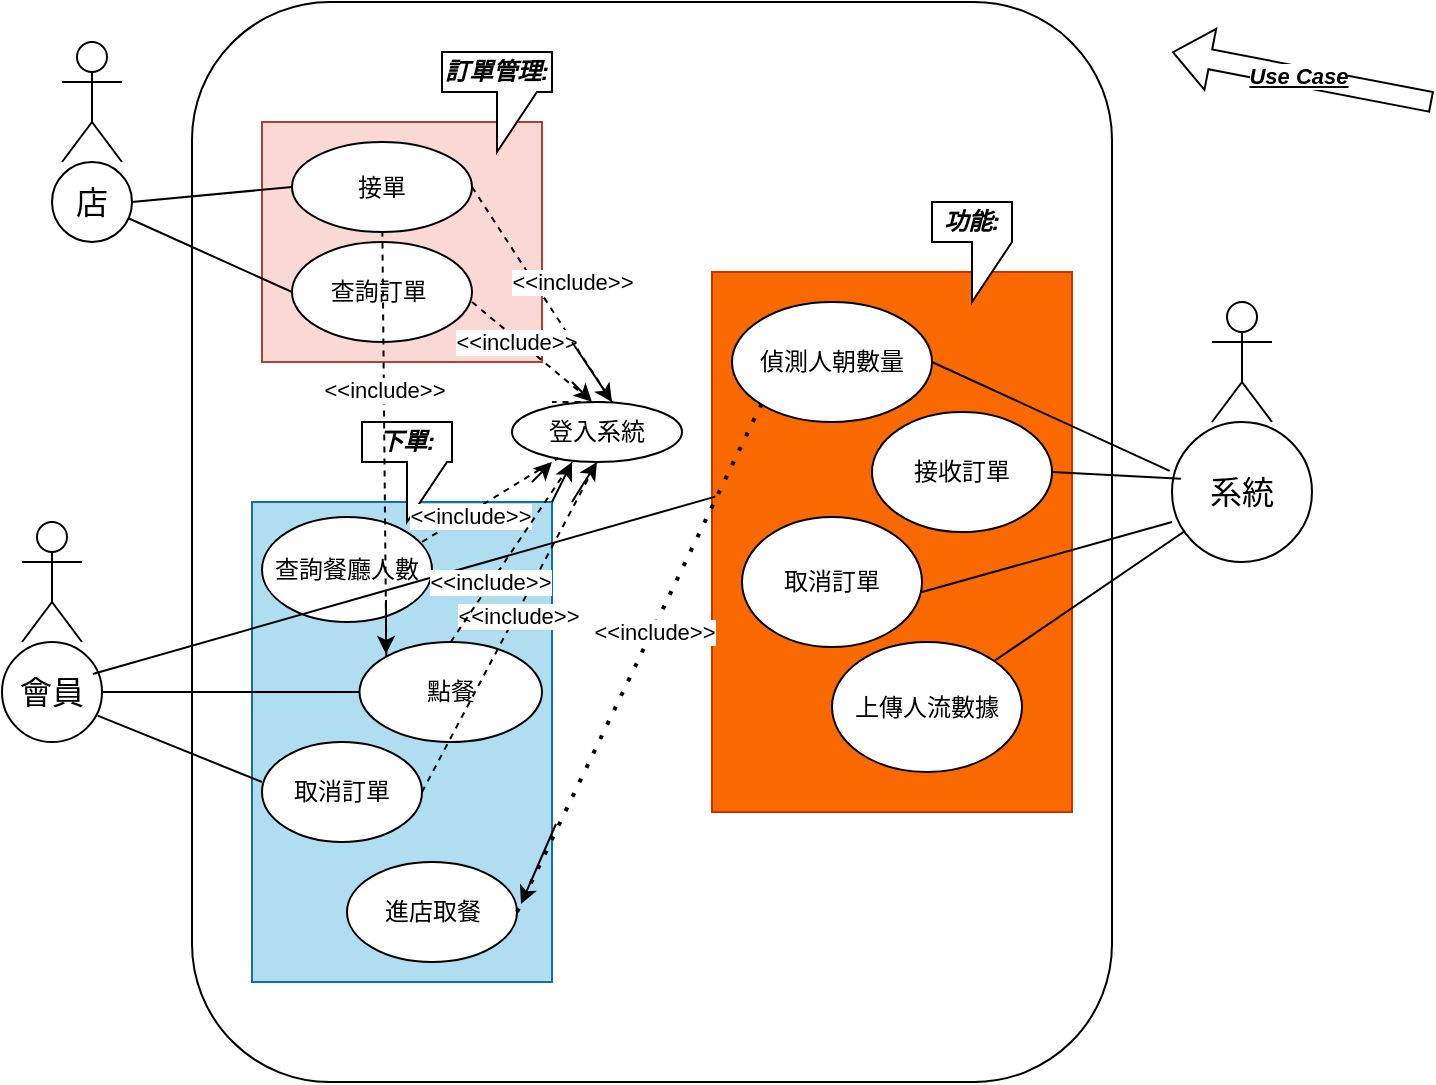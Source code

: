 <mxfile version="24.9.0">
  <diagram name="第 1 页" id="VAuUNWVpNAgKjm2nBHj0">
    <mxGraphModel dx="1050" dy="556" grid="1" gridSize="10" guides="1" tooltips="1" connect="1" arrows="1" fold="1" page="1" pageScale="1" pageWidth="827" pageHeight="1169" math="0" shadow="0">
      <root>
        <mxCell id="0" />
        <mxCell id="1" parent="0" />
        <mxCell id="5LDKgibT_1XKMJCGN_Hb-35" value="Actor" style="shape=umlActor;verticalLabelPosition=bottom;verticalAlign=top;html=1;outlineConnect=0;" vertex="1" parent="1">
          <mxGeometry x="105" y="330" width="30" height="60" as="geometry" />
        </mxCell>
        <mxCell id="5LDKgibT_1XKMJCGN_Hb-34" value="Actor" style="shape=umlActor;verticalLabelPosition=bottom;verticalAlign=top;html=1;outlineConnect=0;" vertex="1" parent="1">
          <mxGeometry x="125" y="90" width="30" height="60" as="geometry" />
        </mxCell>
        <mxCell id="5LDKgibT_1XKMJCGN_Hb-3" value="" style="rounded=1;whiteSpace=wrap;html=1;" vertex="1" parent="1">
          <mxGeometry x="190" y="70" width="460" height="540" as="geometry" />
        </mxCell>
        <mxCell id="5LDKgibT_1XKMJCGN_Hb-4" value="&lt;font size=&quot;3&quot;&gt;店&lt;/font&gt;" style="ellipse;whiteSpace=wrap;html=1;aspect=fixed;" vertex="1" parent="1">
          <mxGeometry x="120" y="150" width="40" height="40" as="geometry" />
        </mxCell>
        <mxCell id="5LDKgibT_1XKMJCGN_Hb-6" value="&lt;font face=&quot;Helvetica&quot; style=&quot;font-size: 16px;&quot;&gt;會員&lt;/font&gt;" style="ellipse;whiteSpace=wrap;html=1;aspect=fixed;" vertex="1" parent="1">
          <mxGeometry x="95" y="390" width="50" height="50" as="geometry" />
        </mxCell>
        <mxCell id="5LDKgibT_1XKMJCGN_Hb-8" value="" style="rounded=0;whiteSpace=wrap;html=1;fillColor=#b1ddf0;strokeColor=#10739e;" vertex="1" parent="1">
          <mxGeometry x="220" y="320" width="150" height="240" as="geometry" />
        </mxCell>
        <mxCell id="5LDKgibT_1XKMJCGN_Hb-9" value="" style="rounded=0;whiteSpace=wrap;html=1;fillColor=#fa6800;fontColor=#000000;strokeColor=#C73500;" vertex="1" parent="1">
          <mxGeometry x="450" y="205" width="180" height="270" as="geometry" />
        </mxCell>
        <mxCell id="5LDKgibT_1XKMJCGN_Hb-10" value="" style="rounded=0;whiteSpace=wrap;html=1;fillStyle=solid;fillColor=#fad9d5;strokeColor=#ae4132;" vertex="1" parent="1">
          <mxGeometry x="225" y="130" width="140" height="120" as="geometry" />
        </mxCell>
        <mxCell id="5LDKgibT_1XKMJCGN_Hb-11" value="點餐" style="ellipse;whiteSpace=wrap;html=1;" vertex="1" parent="1">
          <mxGeometry x="273.75" y="390" width="91.25" height="50" as="geometry" />
        </mxCell>
        <mxCell id="5LDKgibT_1XKMJCGN_Hb-12" value="查詢餐廳人數" style="ellipse;whiteSpace=wrap;html=1;" vertex="1" parent="1">
          <mxGeometry x="225" y="327.5" width="85" height="52.5" as="geometry" />
        </mxCell>
        <mxCell id="5LDKgibT_1XKMJCGN_Hb-13" value="進店取餐" style="ellipse;whiteSpace=wrap;html=1;" vertex="1" parent="1">
          <mxGeometry x="267.5" y="500" width="85" height="50" as="geometry" />
        </mxCell>
        <mxCell id="5LDKgibT_1XKMJCGN_Hb-15" value="上傳人流數據" style="ellipse;whiteSpace=wrap;html=1;" vertex="1" parent="1">
          <mxGeometry x="510" y="390" width="95" height="65" as="geometry" />
        </mxCell>
        <mxCell id="5LDKgibT_1XKMJCGN_Hb-16" value="接收訂單" style="ellipse;whiteSpace=wrap;html=1;" vertex="1" parent="1">
          <mxGeometry x="530" y="275" width="90" height="60" as="geometry" />
        </mxCell>
        <mxCell id="5LDKgibT_1XKMJCGN_Hb-17" value="取消訂單" style="ellipse;whiteSpace=wrap;html=1;" vertex="1" parent="1">
          <mxGeometry x="465" y="327.5" width="90" height="65" as="geometry" />
        </mxCell>
        <mxCell id="5LDKgibT_1XKMJCGN_Hb-18" value="偵測人朝數量" style="ellipse;whiteSpace=wrap;html=1;" vertex="1" parent="1">
          <mxGeometry x="460" y="220" width="100" height="60" as="geometry" />
        </mxCell>
        <mxCell id="5LDKgibT_1XKMJCGN_Hb-20" value="查詢訂單&amp;nbsp;" style="ellipse;whiteSpace=wrap;html=1;" vertex="1" parent="1">
          <mxGeometry x="240" y="190" width="90" height="50" as="geometry" />
        </mxCell>
        <mxCell id="5LDKgibT_1XKMJCGN_Hb-21" value="接單" style="ellipse;whiteSpace=wrap;html=1;" vertex="1" parent="1">
          <mxGeometry x="240" y="140" width="90" height="45" as="geometry" />
        </mxCell>
        <mxCell id="5LDKgibT_1XKMJCGN_Hb-23" value="取消訂單" style="ellipse;whiteSpace=wrap;html=1;" vertex="1" parent="1">
          <mxGeometry x="225" y="440" width="80" height="50" as="geometry" />
        </mxCell>
        <mxCell id="5LDKgibT_1XKMJCGN_Hb-33" value="Actor" style="shape=umlActor;verticalLabelPosition=bottom;verticalAlign=top;html=1;outlineConnect=0;" vertex="1" parent="1">
          <mxGeometry x="700" y="220" width="30" height="60" as="geometry" />
        </mxCell>
        <mxCell id="5LDKgibT_1XKMJCGN_Hb-5" value="&lt;font size=&quot;3&quot;&gt;系統&lt;/font&gt;" style="ellipse;whiteSpace=wrap;html=1;aspect=fixed;" vertex="1" parent="1">
          <mxGeometry x="680" y="280" width="70" height="70" as="geometry" />
        </mxCell>
        <mxCell id="5LDKgibT_1XKMJCGN_Hb-37" value="&lt;b&gt;&lt;i&gt;功能:&lt;/i&gt;&lt;/b&gt;" style="shape=callout;whiteSpace=wrap;html=1;perimeter=calloutPerimeter;base=40;" vertex="1" parent="1">
          <mxGeometry x="560" y="170" width="40" height="50" as="geometry" />
        </mxCell>
        <mxCell id="5LDKgibT_1XKMJCGN_Hb-39" value="&lt;b&gt;&lt;i&gt;下單:&lt;/i&gt;&lt;/b&gt;" style="shape=callout;whiteSpace=wrap;html=1;perimeter=calloutPerimeter;" vertex="1" parent="1">
          <mxGeometry x="275" y="280" width="45" height="50" as="geometry" />
        </mxCell>
        <mxCell id="5LDKgibT_1XKMJCGN_Hb-40" value="&lt;b&gt;&lt;i&gt;訂單管理:&lt;/i&gt;&lt;/b&gt;" style="shape=callout;whiteSpace=wrap;html=1;perimeter=calloutPerimeter;" vertex="1" parent="1">
          <mxGeometry x="315" y="95" width="55" height="50" as="geometry" />
        </mxCell>
        <mxCell id="5LDKgibT_1XKMJCGN_Hb-44" value="" style="endArrow=none;html=1;rounded=0;exitX=1;exitY=0.5;exitDx=0;exitDy=0;" edge="1" parent="1" source="5LDKgibT_1XKMJCGN_Hb-6" target="5LDKgibT_1XKMJCGN_Hb-11">
          <mxGeometry width="50" height="50" relative="1" as="geometry">
            <mxPoint x="145" y="410" as="sourcePoint" />
            <mxPoint x="195" y="360" as="targetPoint" />
          </mxGeometry>
        </mxCell>
        <mxCell id="5LDKgibT_1XKMJCGN_Hb-45" value="" style="endArrow=none;html=1;rounded=0;exitX=0.956;exitY=0.736;exitDx=0;exitDy=0;exitPerimeter=0;" edge="1" parent="1" source="5LDKgibT_1XKMJCGN_Hb-6">
          <mxGeometry width="50" height="50" relative="1" as="geometry">
            <mxPoint x="175" y="510" as="sourcePoint" />
            <mxPoint x="225" y="460" as="targetPoint" />
          </mxGeometry>
        </mxCell>
        <mxCell id="5LDKgibT_1XKMJCGN_Hb-50" value="" style="endArrow=none;html=1;rounded=0;entryX=0.009;entryY=0.416;entryDx=0;entryDy=0;entryPerimeter=0;exitX=0.908;exitY=0.32;exitDx=0;exitDy=0;exitPerimeter=0;" edge="1" parent="1" source="5LDKgibT_1XKMJCGN_Hb-6" target="5LDKgibT_1XKMJCGN_Hb-9">
          <mxGeometry width="50" height="50" relative="1" as="geometry">
            <mxPoint x="390" y="370" as="sourcePoint" />
            <mxPoint x="440" y="320" as="targetPoint" />
          </mxGeometry>
        </mxCell>
        <mxCell id="5LDKgibT_1XKMJCGN_Hb-51" value="" style="endArrow=none;html=1;rounded=0;entryX=0;entryY=0.5;entryDx=0;entryDy=0;" edge="1" parent="1" target="5LDKgibT_1XKMJCGN_Hb-21">
          <mxGeometry width="50" height="50" relative="1" as="geometry">
            <mxPoint x="160" y="170" as="sourcePoint" />
            <mxPoint x="210" y="120" as="targetPoint" />
          </mxGeometry>
        </mxCell>
        <mxCell id="5LDKgibT_1XKMJCGN_Hb-52" value="" style="endArrow=none;html=1;rounded=0;exitX=0.95;exitY=0.7;exitDx=0;exitDy=0;entryX=0;entryY=0.5;entryDx=0;entryDy=0;exitPerimeter=0;" edge="1" parent="1" source="5LDKgibT_1XKMJCGN_Hb-4" target="5LDKgibT_1XKMJCGN_Hb-20">
          <mxGeometry width="50" height="50" relative="1" as="geometry">
            <mxPoint x="140" y="230" as="sourcePoint" />
            <mxPoint x="190" y="180" as="targetPoint" />
          </mxGeometry>
        </mxCell>
        <mxCell id="5LDKgibT_1XKMJCGN_Hb-53" value="登入系統" style="ellipse;whiteSpace=wrap;html=1;" vertex="1" parent="1">
          <mxGeometry x="350" y="270" width="85" height="30" as="geometry" />
        </mxCell>
        <mxCell id="5LDKgibT_1XKMJCGN_Hb-55" value="&lt;span style=&quot;color: rgb(0, 0, 0); font-family: Helvetica; font-size: 11px; font-style: normal; font-variant-ligatures: normal; font-variant-caps: normal; font-weight: 400; letter-spacing: normal; orphans: 2; text-align: center; text-indent: 0px; text-transform: none; widows: 2; word-spacing: 0px; -webkit-text-stroke-width: 0px; white-space: nowrap; background-color: rgb(255, 255, 255); text-decoration-thickness: initial; text-decoration-style: initial; text-decoration-color: initial; display: inline !important; float: none;&quot;&gt;&amp;lt;&amp;lt;include&amp;gt;&amp;gt;&lt;/span&gt;" style="endArrow=none;dashed=1;html=1;rounded=0;exitX=1;exitY=0.5;exitDx=0;exitDy=0;" edge="1" parent="1" source="5LDKgibT_1XKMJCGN_Hb-21">
          <mxGeometry x="-0.152" y="16" width="50" height="50" relative="1" as="geometry">
            <mxPoint x="390" y="370" as="sourcePoint" />
            <mxPoint x="370" y="270" as="targetPoint" />
            <Array as="points">
              <mxPoint x="400" y="270" />
            </Array>
            <mxPoint as="offset" />
          </mxGeometry>
        </mxCell>
        <mxCell id="5LDKgibT_1XKMJCGN_Hb-57" value="" style="endArrow=none;dashed=1;html=1;rounded=0;" edge="1" parent="1">
          <mxGeometry width="50" height="50" relative="1" as="geometry">
            <mxPoint x="330" y="220" as="sourcePoint" />
            <mxPoint x="390" y="270" as="targetPoint" />
          </mxGeometry>
        </mxCell>
        <mxCell id="5LDKgibT_1XKMJCGN_Hb-85" value="&amp;lt;&amp;lt;include&amp;gt;&amp;gt;" style="edgeLabel;html=1;align=center;verticalAlign=middle;resizable=0;points=[];" vertex="1" connectable="0" parent="5LDKgibT_1XKMJCGN_Hb-57">
          <mxGeometry x="-0.059" y="1" relative="1" as="geometry">
            <mxPoint x="-7" y="-3" as="offset" />
          </mxGeometry>
        </mxCell>
        <mxCell id="5LDKgibT_1XKMJCGN_Hb-59" value="" style="endArrow=none;dashed=1;html=1;rounded=0;entryX=0.273;entryY=0.933;entryDx=0;entryDy=0;entryPerimeter=0;" edge="1" parent="1" target="5LDKgibT_1XKMJCGN_Hb-53">
          <mxGeometry width="50" height="50" relative="1" as="geometry">
            <mxPoint x="305" y="340" as="sourcePoint" />
            <mxPoint x="355" y="290" as="targetPoint" />
          </mxGeometry>
        </mxCell>
        <mxCell id="5LDKgibT_1XKMJCGN_Hb-84" value="&amp;lt;&amp;lt;include&amp;gt;&amp;gt;" style="edgeLabel;html=1;align=center;verticalAlign=middle;resizable=0;points=[];" vertex="1" connectable="0" parent="5LDKgibT_1XKMJCGN_Hb-59">
          <mxGeometry x="-0.314" y="-1" relative="1" as="geometry">
            <mxPoint as="offset" />
          </mxGeometry>
        </mxCell>
        <mxCell id="5LDKgibT_1XKMJCGN_Hb-60" value="" style="endArrow=none;dashed=1;html=1;rounded=0;entryX=0.5;entryY=1;entryDx=0;entryDy=0;" edge="1" parent="1" target="5LDKgibT_1XKMJCGN_Hb-53">
          <mxGeometry width="50" height="50" relative="1" as="geometry">
            <mxPoint x="305" y="465" as="sourcePoint" />
            <mxPoint x="355" y="415" as="targetPoint" />
          </mxGeometry>
        </mxCell>
        <mxCell id="5LDKgibT_1XKMJCGN_Hb-82" value="&amp;lt;&amp;lt;include&amp;gt;&amp;gt;" style="edgeLabel;html=1;align=center;verticalAlign=middle;resizable=0;points=[];" vertex="1" connectable="0" parent="5LDKgibT_1XKMJCGN_Hb-60">
          <mxGeometry x="0.077" y="-1" relative="1" as="geometry">
            <mxPoint as="offset" />
          </mxGeometry>
        </mxCell>
        <mxCell id="5LDKgibT_1XKMJCGN_Hb-61" value="" style="endArrow=none;dashed=1;html=1;rounded=0;exitX=0.5;exitY=0;exitDx=0;exitDy=0;" edge="1" parent="1" source="5LDKgibT_1XKMJCGN_Hb-11">
          <mxGeometry width="50" height="50" relative="1" as="geometry">
            <mxPoint x="320" y="385" as="sourcePoint" />
            <mxPoint x="380" y="300" as="targetPoint" />
          </mxGeometry>
        </mxCell>
        <mxCell id="5LDKgibT_1XKMJCGN_Hb-83" value="&amp;lt;&amp;lt;include&amp;gt;&amp;gt;" style="edgeLabel;html=1;align=center;verticalAlign=middle;resizable=0;points=[];" vertex="1" connectable="0" parent="5LDKgibT_1XKMJCGN_Hb-61">
          <mxGeometry x="-0.333" y="1" relative="1" as="geometry">
            <mxPoint as="offset" />
          </mxGeometry>
        </mxCell>
        <mxCell id="5LDKgibT_1XKMJCGN_Hb-68" value="" style="endArrow=classic;html=1;rounded=0;entryX=0.5;entryY=1;entryDx=0;entryDy=0;" edge="1" parent="1" target="5LDKgibT_1XKMJCGN_Hb-53">
          <mxGeometry width="50" height="50" relative="1" as="geometry">
            <mxPoint x="380" y="320" as="sourcePoint" />
            <mxPoint x="428" y="331" as="targetPoint" />
          </mxGeometry>
        </mxCell>
        <mxCell id="5LDKgibT_1XKMJCGN_Hb-69" value="" style="endArrow=classic;html=1;rounded=0;exitX=1;exitY=0;exitDx=0;exitDy=0;" edge="1" parent="1" source="5LDKgibT_1XKMJCGN_Hb-8">
          <mxGeometry width="50" height="50" relative="1" as="geometry">
            <mxPoint x="360" y="340" as="sourcePoint" />
            <mxPoint x="380" y="300" as="targetPoint" />
          </mxGeometry>
        </mxCell>
        <mxCell id="5LDKgibT_1XKMJCGN_Hb-70" value="" style="endArrow=classic;html=1;rounded=0;" edge="1" parent="1">
          <mxGeometry width="50" height="50" relative="1" as="geometry">
            <mxPoint x="360" y="310" as="sourcePoint" />
            <mxPoint x="370" y="300" as="targetPoint" />
          </mxGeometry>
        </mxCell>
        <mxCell id="5LDKgibT_1XKMJCGN_Hb-71" value="" style="endArrow=classic;html=1;rounded=0;" edge="1" parent="1">
          <mxGeometry width="50" height="50" relative="1" as="geometry">
            <mxPoint x="380" y="260" as="sourcePoint" />
            <mxPoint x="390" y="270" as="targetPoint" />
          </mxGeometry>
        </mxCell>
        <mxCell id="5LDKgibT_1XKMJCGN_Hb-72" value="" style="endArrow=classic;html=1;rounded=0;" edge="1" parent="1">
          <mxGeometry width="50" height="50" relative="1" as="geometry">
            <mxPoint x="380" y="240" as="sourcePoint" />
            <mxPoint x="400" y="270" as="targetPoint" />
          </mxGeometry>
        </mxCell>
        <mxCell id="5LDKgibT_1XKMJCGN_Hb-74" value="" style="endArrow=none;dashed=1;html=1;dashPattern=1 3;strokeWidth=2;rounded=0;entryX=0;entryY=1;entryDx=0;entryDy=0;exitX=1;exitY=0.5;exitDx=0;exitDy=0;" edge="1" parent="1" source="5LDKgibT_1XKMJCGN_Hb-13" target="5LDKgibT_1XKMJCGN_Hb-18">
          <mxGeometry width="50" height="50" relative="1" as="geometry">
            <mxPoint x="390" y="370" as="sourcePoint" />
            <mxPoint x="440" y="320" as="targetPoint" />
          </mxGeometry>
        </mxCell>
        <mxCell id="5LDKgibT_1XKMJCGN_Hb-81" value="&amp;lt;&amp;lt;include&amp;gt;&amp;gt;" style="edgeLabel;html=1;align=center;verticalAlign=middle;resizable=0;points=[];" vertex="1" connectable="0" parent="5LDKgibT_1XKMJCGN_Hb-74">
          <mxGeometry x="0.109" y="-1" relative="1" as="geometry">
            <mxPoint as="offset" />
          </mxGeometry>
        </mxCell>
        <mxCell id="5LDKgibT_1XKMJCGN_Hb-75" value="" style="endArrow=classic;html=1;rounded=0;" edge="1" parent="1">
          <mxGeometry width="50" height="50" relative="1" as="geometry">
            <mxPoint x="372" y="481" as="sourcePoint" />
            <mxPoint x="354.497" y="521" as="targetPoint" />
          </mxGeometry>
        </mxCell>
        <mxCell id="5LDKgibT_1XKMJCGN_Hb-77" value="" style="endArrow=none;dashed=1;html=1;rounded=0;exitX=0;exitY=0;exitDx=0;exitDy=0;" edge="1" parent="1" source="5LDKgibT_1XKMJCGN_Hb-11" target="5LDKgibT_1XKMJCGN_Hb-21">
          <mxGeometry width="50" height="50" relative="1" as="geometry">
            <mxPoint x="390" y="370" as="sourcePoint" />
            <mxPoint x="440" y="320" as="targetPoint" />
          </mxGeometry>
        </mxCell>
        <mxCell id="5LDKgibT_1XKMJCGN_Hb-86" value="&amp;lt;&amp;lt;include&amp;gt;&amp;gt;" style="edgeLabel;html=1;align=center;verticalAlign=middle;resizable=0;points=[];" vertex="1" connectable="0" parent="5LDKgibT_1XKMJCGN_Hb-77">
          <mxGeometry x="0.259" relative="1" as="geometry">
            <mxPoint as="offset" />
          </mxGeometry>
        </mxCell>
        <mxCell id="5LDKgibT_1XKMJCGN_Hb-80" value="" style="endArrow=classic;html=1;rounded=0;" edge="1" parent="1">
          <mxGeometry width="50" height="50" relative="1" as="geometry">
            <mxPoint x="287" y="369" as="sourcePoint" />
            <mxPoint x="287" y="396" as="targetPoint" />
          </mxGeometry>
        </mxCell>
        <mxCell id="5LDKgibT_1XKMJCGN_Hb-88" value="" style="endArrow=none;html=1;rounded=0;exitX=1;exitY=0.5;exitDx=0;exitDy=0;entryX=0.063;entryY=0.406;entryDx=0;entryDy=0;entryPerimeter=0;" edge="1" parent="1" source="5LDKgibT_1XKMJCGN_Hb-16" target="5LDKgibT_1XKMJCGN_Hb-5">
          <mxGeometry width="50" height="50" relative="1" as="geometry">
            <mxPoint x="590" y="365" as="sourcePoint" />
            <mxPoint x="640" y="315" as="targetPoint" />
          </mxGeometry>
        </mxCell>
        <mxCell id="5LDKgibT_1XKMJCGN_Hb-89" value="" style="endArrow=none;html=1;rounded=0;entryX=-0.017;entryY=0.349;entryDx=0;entryDy=0;exitX=1;exitY=0.5;exitDx=0;exitDy=0;entryPerimeter=0;" edge="1" parent="1" source="5LDKgibT_1XKMJCGN_Hb-18" target="5LDKgibT_1XKMJCGN_Hb-5">
          <mxGeometry width="50" height="50" relative="1" as="geometry">
            <mxPoint x="590" y="350" as="sourcePoint" />
            <mxPoint x="640" y="300" as="targetPoint" />
          </mxGeometry>
        </mxCell>
        <mxCell id="5LDKgibT_1XKMJCGN_Hb-90" value="" style="endArrow=none;html=1;rounded=0;entryX=0;entryY=0.714;entryDx=0;entryDy=0;entryPerimeter=0;" edge="1" parent="1" target="5LDKgibT_1XKMJCGN_Hb-5">
          <mxGeometry width="50" height="50" relative="1" as="geometry">
            <mxPoint x="555" y="365" as="sourcePoint" />
            <mxPoint x="605" y="315" as="targetPoint" />
          </mxGeometry>
        </mxCell>
        <mxCell id="5LDKgibT_1XKMJCGN_Hb-91" value="" style="endArrow=none;html=1;rounded=0;exitX=1;exitY=0;exitDx=0;exitDy=0;" edge="1" parent="1" source="5LDKgibT_1XKMJCGN_Hb-15" target="5LDKgibT_1XKMJCGN_Hb-5">
          <mxGeometry width="50" height="50" relative="1" as="geometry">
            <mxPoint x="630" y="365" as="sourcePoint" />
            <mxPoint x="680" y="315" as="targetPoint" />
          </mxGeometry>
        </mxCell>
        <mxCell id="5LDKgibT_1XKMJCGN_Hb-93" value="" style="shape=flexArrow;endArrow=classic;html=1;rounded=0;fontSize=28;" edge="1" parent="1">
          <mxGeometry width="50" height="50" relative="1" as="geometry">
            <mxPoint x="810" y="120" as="sourcePoint" />
            <mxPoint x="680" y="95" as="targetPoint" />
          </mxGeometry>
        </mxCell>
        <mxCell id="5LDKgibT_1XKMJCGN_Hb-94" value="&lt;b&gt;&lt;i&gt;&lt;u&gt;Use Case&lt;/u&gt;&lt;/i&gt;&lt;/b&gt;" style="edgeLabel;html=1;align=center;verticalAlign=middle;resizable=0;points=[];" vertex="1" connectable="0" parent="5LDKgibT_1XKMJCGN_Hb-93">
          <mxGeometry x="0.029" relative="1" as="geometry">
            <mxPoint as="offset" />
          </mxGeometry>
        </mxCell>
      </root>
    </mxGraphModel>
  </diagram>
</mxfile>
